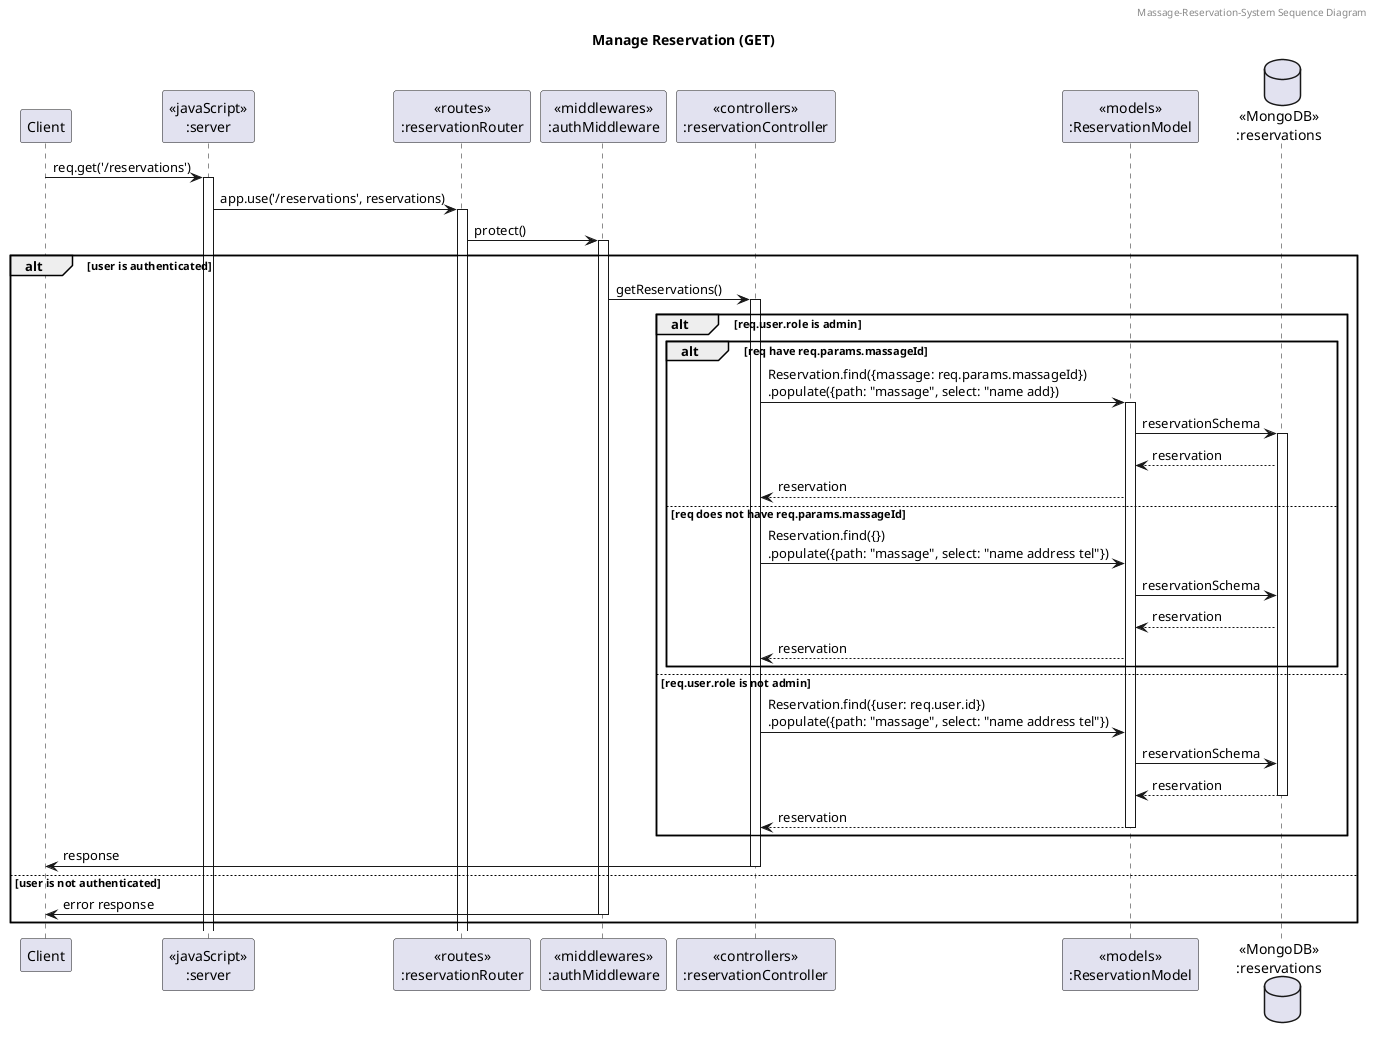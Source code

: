 @startuml Manage Reservation (GET)

header Massage-Reservation-System Sequence Diagram
title "Manage Reservation (GET)"

participant "Client" as client
participant "<<javaScript>>\n:server" as server
participant "<<routes>>\n:reservationRouter" as reservationRouter
participant "<<middlewares>>\n:authMiddleware" as authMiddleware
participant "<<controllers>>\n:reservationController" as reservationController
participant "<<models>>\n:ReservationModel" as reservationModel
database "<<MongoDB>>\n:reservations" as reservationDatabase

client -> server ++: req.get('/reservations')
server -> reservationRouter ++: app.use('/reservations', reservations)
reservationRouter -> authMiddleware ++: protect()
alt user is authenticated
    authMiddleware -> reservationController ++: getReservations()
    alt req.user.role is admin
        alt req have req.params.massageId
            reservationController -> reservationModel ++: Reservation.find({massage: req.params.massageId})\n.populate({path: "massage", select: "name add})
            reservationModel -> reservationDatabase ++: reservationSchema
            reservationDatabase --> reservationModel : reservation
            reservationController <-- reservationModel : reservation
        else req does not have req.params.massageId
            reservationController -> reservationModel : Reservation.find({})\n.populate({path: "massage", select: "name address tel"})
            reservationModel -> reservationDatabase : reservationSchema
            reservationDatabase --> reservationModel : reservation
            reservationController <-- reservationModel : reservation
        end
    else req.user.role is not admin
            reservationController -> reservationModel : Reservation.find({user: req.user.id})\n.populate({path: "massage", select: "name address tel"})
            reservationModel -> reservationDatabase : reservationSchema
            reservationDatabase --> reservationModel --: reservation
            reservationController <-- reservationModel --: reservation
    end
    reservationController -> client --: response
else user is not authenticated
    authMiddleware -> client --: error response
end

@enduml